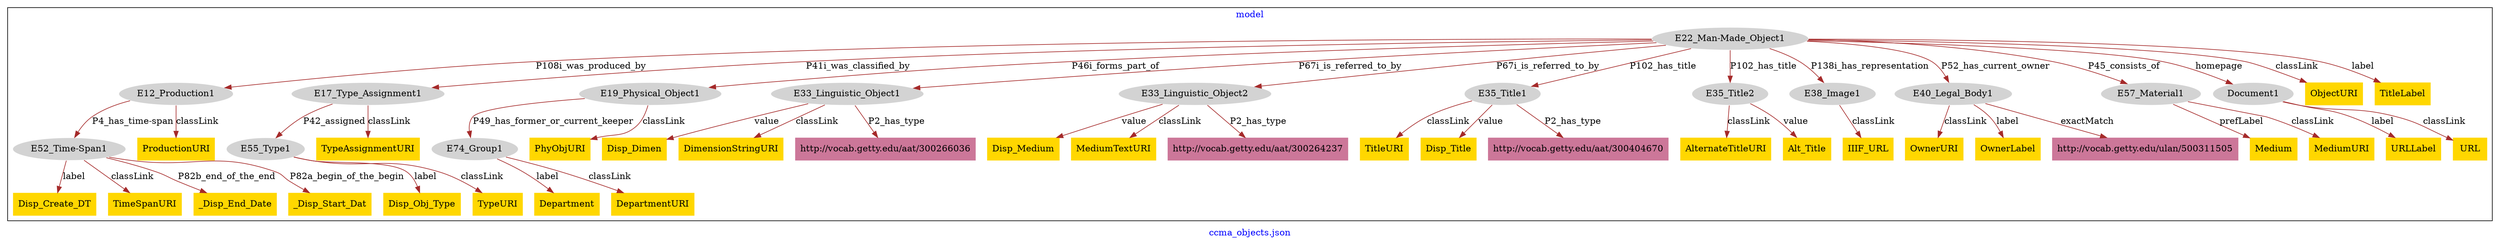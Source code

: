 digraph n0 {
fontcolor="blue"
remincross="true"
label="ccma_objects.json"
subgraph cluster {
label="model"
n2[style="filled",color="white",fillcolor="lightgray",label="E12_Production1"];
n3[style="filled",color="white",fillcolor="lightgray",label="E52_Time-Span1"];
n4[style="filled",color="white",fillcolor="lightgray",label="E17_Type_Assignment1"];
n5[style="filled",color="white",fillcolor="lightgray",label="E55_Type1"];
n6[style="filled",color="white",fillcolor="lightgray",label="E19_Physical_Object1"];
n7[style="filled",color="white",fillcolor="lightgray",label="E74_Group1"];
n8[style="filled",color="white",fillcolor="lightgray",label="E22_Man-Made_Object1"];
n9[style="filled",color="white",fillcolor="lightgray",label="E33_Linguistic_Object1"];
n10[style="filled",color="white",fillcolor="lightgray",label="E33_Linguistic_Object2"];
n11[style="filled",color="white",fillcolor="lightgray",label="E35_Title1"];
n12[style="filled",color="white",fillcolor="lightgray",label="E35_Title2"];
n13[style="filled",color="white",fillcolor="lightgray",label="E38_Image1"];
n14[style="filled",color="white",fillcolor="lightgray",label="E40_Legal_Body1"];
n15[style="filled",color="white",fillcolor="lightgray",label="E57_Material1"];
n16[style="filled",color="white",fillcolor="lightgray",label="Document1"];
n17[shape="plaintext",style="filled",fillcolor="gold",label="TypeAssignmentURI"];
n18[shape="plaintext",style="filled",fillcolor="gold",label="Disp_Dimen"];
n19[shape="plaintext",style="filled",fillcolor="gold",label="PhyObjURI"];
n20[shape="plaintext",style="filled",fillcolor="gold",label="Disp_Create_DT"];
n21[shape="plaintext",style="filled",fillcolor="gold",label="TimeSpanURI"];
n22[shape="plaintext",style="filled",fillcolor="gold",label="_Disp_End_Date"];
n23[shape="plaintext",style="filled",fillcolor="gold",label="Disp_Obj_Type"];
n24[shape="plaintext",style="filled",fillcolor="gold",label="AlternateTitleURI"];
n25[shape="plaintext",style="filled",fillcolor="gold",label="Disp_Medium"];
n26[shape="plaintext",style="filled",fillcolor="gold",label="Alt_Title"];
n27[shape="plaintext",style="filled",fillcolor="gold",label="IIIF_URL"];
n28[shape="plaintext",style="filled",fillcolor="gold",label="ObjectURI"];
n29[shape="plaintext",style="filled",fillcolor="gold",label="TitleURI"];
n30[shape="plaintext",style="filled",fillcolor="gold",label="ProductionURI"];
n31[shape="plaintext",style="filled",fillcolor="gold",label="Department"];
n32[shape="plaintext",style="filled",fillcolor="gold",label="DepartmentURI"];
n33[shape="plaintext",style="filled",fillcolor="gold",label="TitleLabel"];
n34[shape="plaintext",style="filled",fillcolor="gold",label="DimensionStringURI"];
n35[shape="plaintext",style="filled",fillcolor="gold",label="URLLabel"];
n36[shape="plaintext",style="filled",fillcolor="gold",label="MediumTextURI"];
n37[shape="plaintext",style="filled",fillcolor="gold",label="_Disp_Start_Dat"];
n38[shape="plaintext",style="filled",fillcolor="gold",label="Disp_Title"];
n39[shape="plaintext",style="filled",fillcolor="gold",label="OwnerURI"];
n40[shape="plaintext",style="filled",fillcolor="gold",label="TypeURI"];
n41[shape="plaintext",style="filled",fillcolor="gold",label="URL"];
n42[shape="plaintext",style="filled",fillcolor="gold",label="OwnerLabel"];
n43[shape="plaintext",style="filled",fillcolor="gold",label="Medium"];
n44[shape="plaintext",style="filled",fillcolor="gold",label="MediumURI"];
n45[shape="plaintext",style="filled",fillcolor="#CC7799",label="http://vocab.getty.edu/aat/300404670"];
n46[shape="plaintext",style="filled",fillcolor="#CC7799",label="http://vocab.getty.edu/ulan/500311505"];
n47[shape="plaintext",style="filled",fillcolor="#CC7799",label="http://vocab.getty.edu/aat/300264237"];
n48[shape="plaintext",style="filled",fillcolor="#CC7799",label="http://vocab.getty.edu/aat/300266036"];
}
n2 -> n3[color="brown",fontcolor="black",label="P4_has_time-span"]
n4 -> n5[color="brown",fontcolor="black",label="P42_assigned"]
n6 -> n7[color="brown",fontcolor="black",label="P49_has_former_or_current_keeper"]
n8 -> n2[color="brown",fontcolor="black",label="P108i_was_produced_by"]
n8 -> n4[color="brown",fontcolor="black",label="P41i_was_classified_by"]
n8 -> n6[color="brown",fontcolor="black",label="P46i_forms_part_of"]
n8 -> n9[color="brown",fontcolor="black",label="P67i_is_referred_to_by"]
n8 -> n10[color="brown",fontcolor="black",label="P67i_is_referred_to_by"]
n8 -> n11[color="brown",fontcolor="black",label="P102_has_title"]
n8 -> n12[color="brown",fontcolor="black",label="P102_has_title"]
n8 -> n13[color="brown",fontcolor="black",label="P138i_has_representation"]
n8 -> n14[color="brown",fontcolor="black",label="P52_has_current_owner"]
n8 -> n15[color="brown",fontcolor="black",label="P45_consists_of"]
n8 -> n16[color="brown",fontcolor="black",label="homepage"]
n4 -> n17[color="brown",fontcolor="black",label="classLink"]
n9 -> n18[color="brown",fontcolor="black",label="value"]
n6 -> n19[color="brown",fontcolor="black",label="classLink"]
n3 -> n20[color="brown",fontcolor="black",label="label"]
n3 -> n21[color="brown",fontcolor="black",label="classLink"]
n3 -> n22[color="brown",fontcolor="black",label="P82b_end_of_the_end"]
n5 -> n23[color="brown",fontcolor="black",label="label"]
n12 -> n24[color="brown",fontcolor="black",label="classLink"]
n10 -> n25[color="brown",fontcolor="black",label="value"]
n12 -> n26[color="brown",fontcolor="black",label="value"]
n13 -> n27[color="brown",fontcolor="black",label="classLink"]
n8 -> n28[color="brown",fontcolor="black",label="classLink"]
n11 -> n29[color="brown",fontcolor="black",label="classLink"]
n2 -> n30[color="brown",fontcolor="black",label="classLink"]
n7 -> n31[color="brown",fontcolor="black",label="label"]
n7 -> n32[color="brown",fontcolor="black",label="classLink"]
n8 -> n33[color="brown",fontcolor="black",label="label"]
n9 -> n34[color="brown",fontcolor="black",label="classLink"]
n16 -> n35[color="brown",fontcolor="black",label="label"]
n10 -> n36[color="brown",fontcolor="black",label="classLink"]
n3 -> n37[color="brown",fontcolor="black",label="P82a_begin_of_the_begin"]
n11 -> n38[color="brown",fontcolor="black",label="value"]
n14 -> n39[color="brown",fontcolor="black",label="classLink"]
n5 -> n40[color="brown",fontcolor="black",label="classLink"]
n16 -> n41[color="brown",fontcolor="black",label="classLink"]
n14 -> n42[color="brown",fontcolor="black",label="label"]
n15 -> n43[color="brown",fontcolor="black",label="prefLabel"]
n15 -> n44[color="brown",fontcolor="black",label="classLink"]
n11 -> n45[color="brown",fontcolor="black",label="P2_has_type"]
n14 -> n46[color="brown",fontcolor="black",label="exactMatch"]
n10 -> n47[color="brown",fontcolor="black",label="P2_has_type"]
n9 -> n48[color="brown",fontcolor="black",label="P2_has_type"]
}
